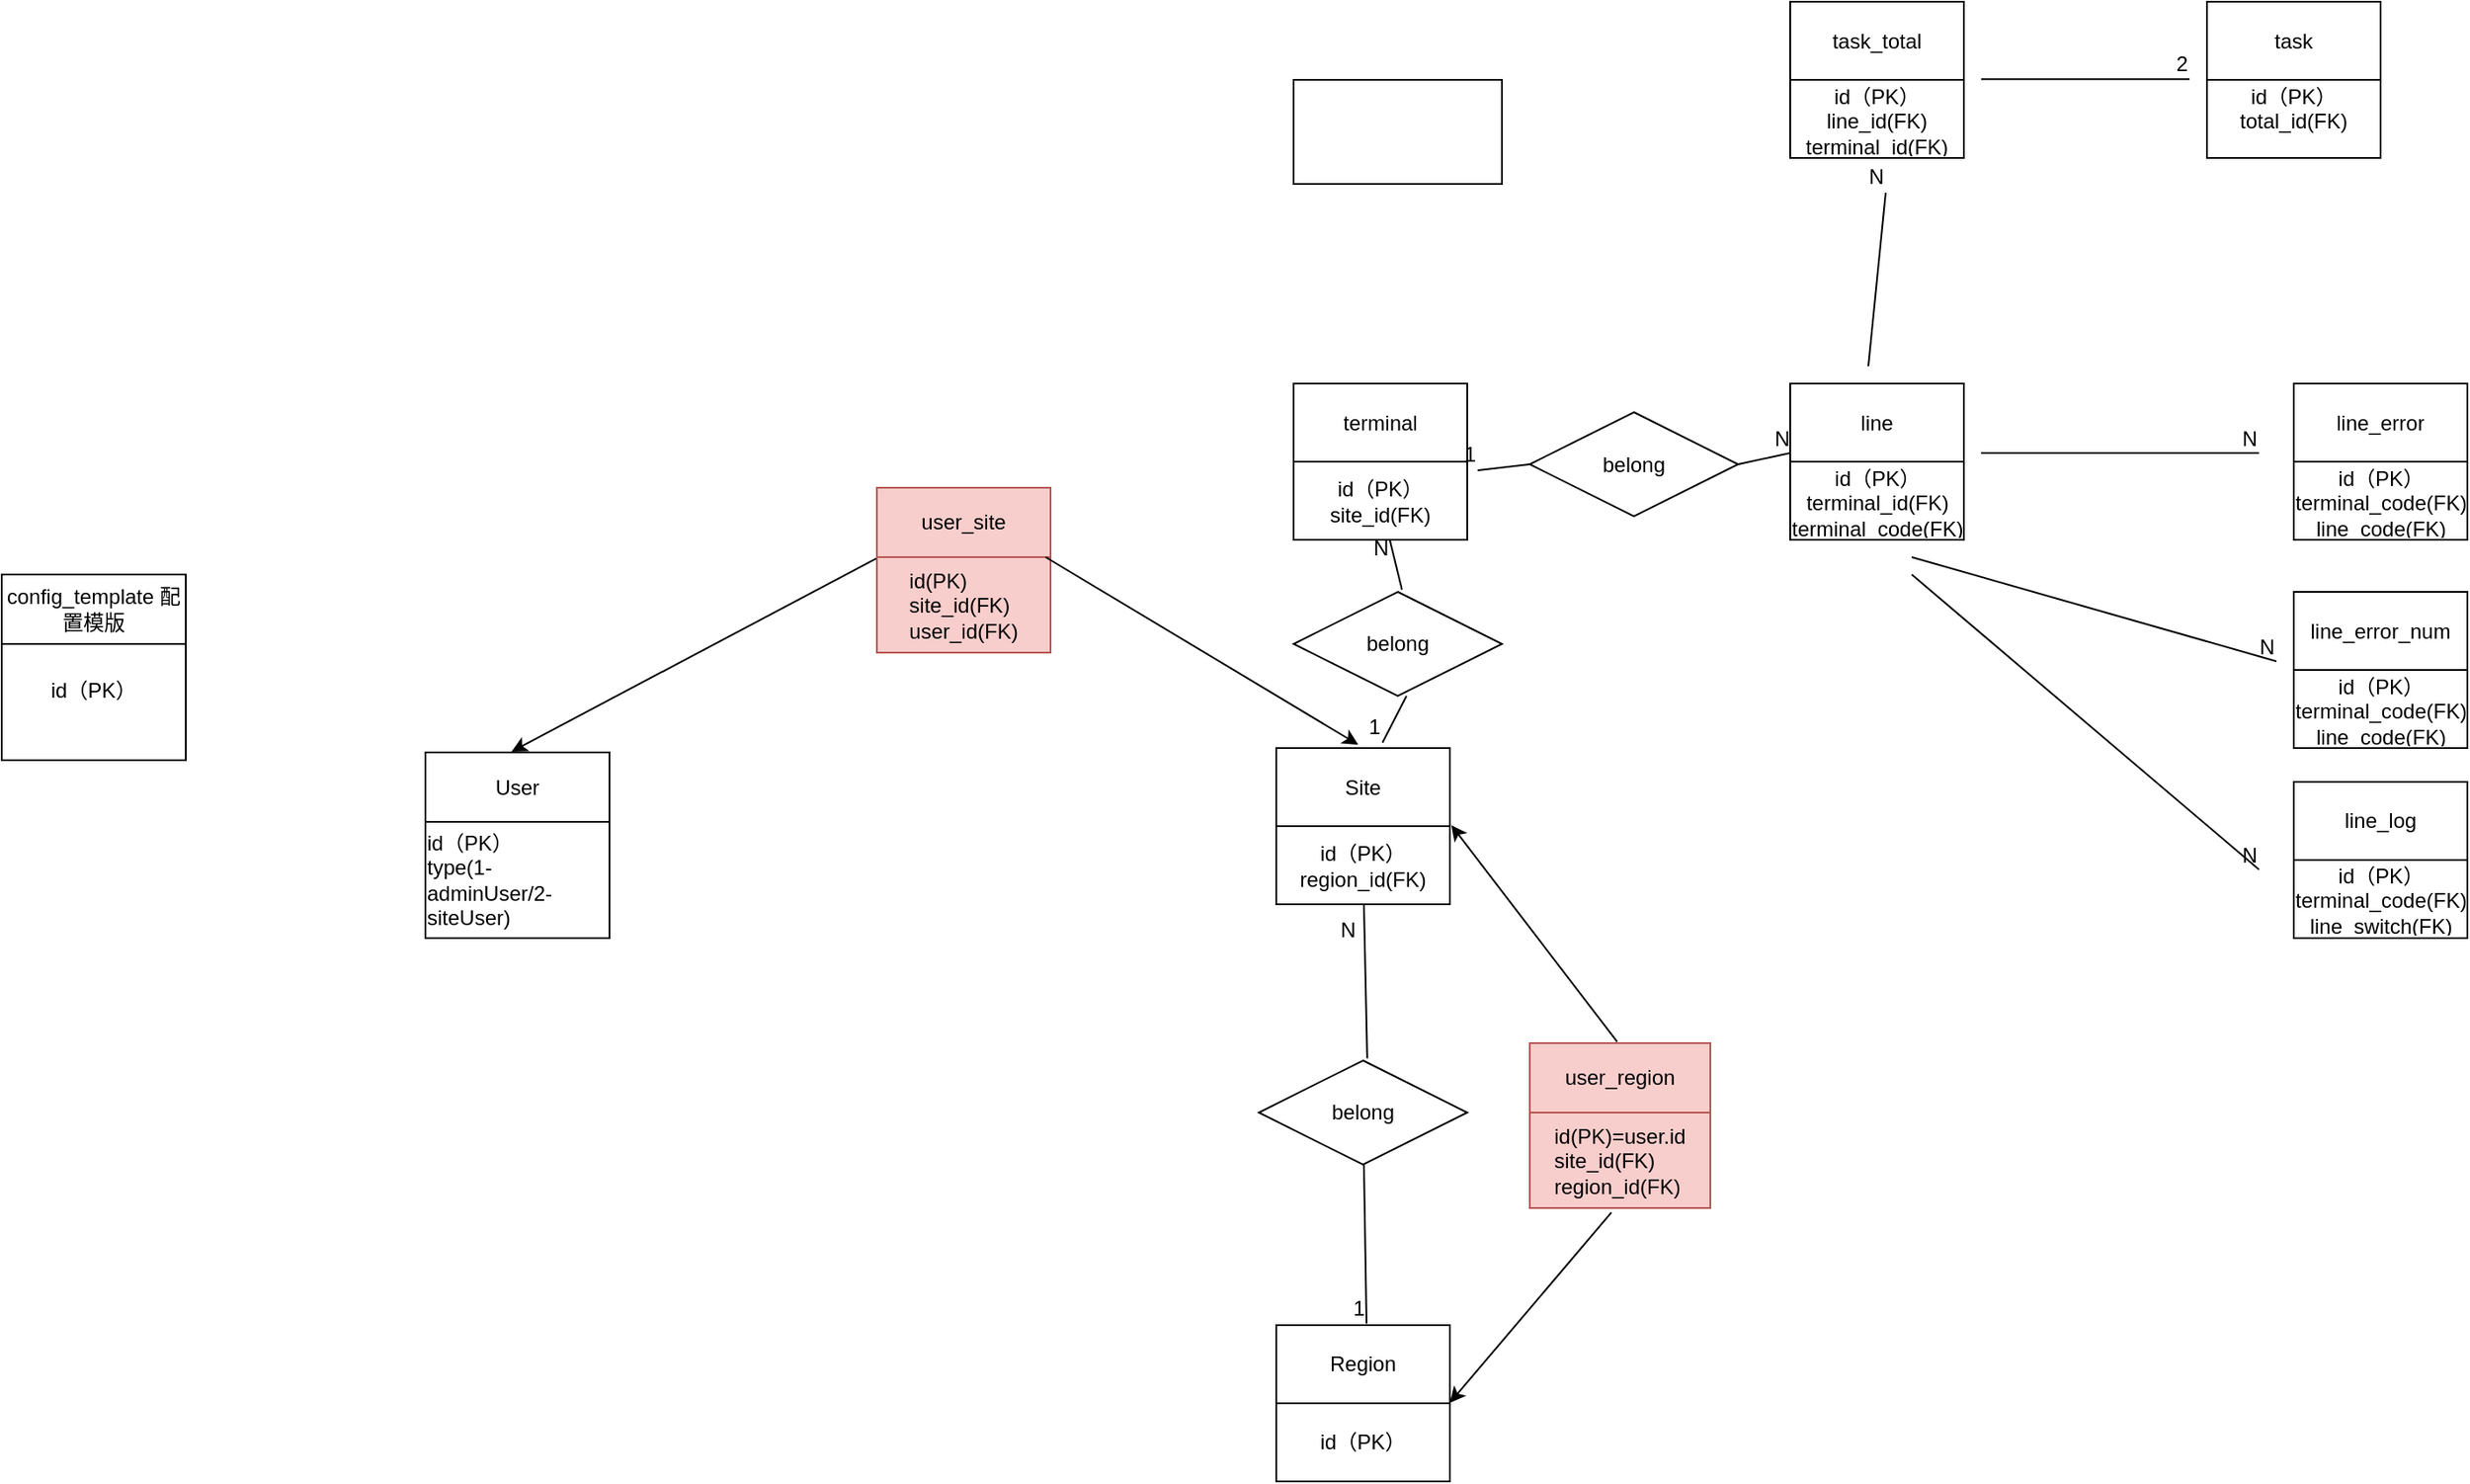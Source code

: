 <mxfile version="24.7.6">
  <diagram name="Page-1" id="Z5OJuPUa_MK5vuyx3Egd">
    <mxGraphModel dx="1195" dy="588" grid="1" gridSize="10" guides="1" tooltips="1" connect="1" arrows="1" fold="1" page="1" pageScale="1" pageWidth="4681" pageHeight="3300" math="0" shadow="0">
      <root>
        <mxCell id="0" />
        <mxCell id="1" parent="0" />
        <mxCell id="tRKyYXoCrHtO50_cXNKe-1" value="" style="shape=table;startSize=0;container=1;collapsible=0;childLayout=tableLayout;" parent="1" vertex="1">
          <mxGeometry x="284" y="472.5" width="106" height="107" as="geometry" />
        </mxCell>
        <mxCell id="tRKyYXoCrHtO50_cXNKe-2" value="" style="shape=tableRow;horizontal=0;startSize=0;swimlaneHead=0;swimlaneBody=0;strokeColor=inherit;top=0;left=0;bottom=0;right=0;collapsible=0;dropTarget=0;fillColor=none;points=[[0,0.5],[1,0.5]];portConstraint=eastwest;" parent="tRKyYXoCrHtO50_cXNKe-1" vertex="1">
          <mxGeometry width="106" height="40" as="geometry" />
        </mxCell>
        <mxCell id="tRKyYXoCrHtO50_cXNKe-3" value="User" style="shape=partialRectangle;html=1;whiteSpace=wrap;connectable=0;strokeColor=inherit;overflow=hidden;fillColor=none;top=0;left=0;bottom=0;right=0;pointerEvents=1;" parent="tRKyYXoCrHtO50_cXNKe-2" vertex="1">
          <mxGeometry width="106" height="40" as="geometry">
            <mxRectangle width="106" height="40" as="alternateBounds" />
          </mxGeometry>
        </mxCell>
        <mxCell id="tRKyYXoCrHtO50_cXNKe-4" value="" style="shape=tableRow;horizontal=0;startSize=0;swimlaneHead=0;swimlaneBody=0;strokeColor=inherit;top=0;left=0;bottom=0;right=0;collapsible=0;dropTarget=0;fillColor=none;points=[[0,0.5],[1,0.5]];portConstraint=eastwest;" parent="tRKyYXoCrHtO50_cXNKe-1" vertex="1">
          <mxGeometry y="40" width="106" height="67" as="geometry" />
        </mxCell>
        <mxCell id="tRKyYXoCrHtO50_cXNKe-5" value="&lt;div style=&quot;text-align: justify;&quot;&gt;&lt;span style=&quot;background-color: initial;&quot;&gt;id（PK）&lt;/span&gt;&lt;/div&gt;&lt;div style=&quot;text-align: justify;&quot;&gt;&lt;span style=&quot;background-color: initial;&quot;&gt;type(1-adminUser/2-siteUser)&lt;/span&gt;&lt;/div&gt;" style="shape=partialRectangle;html=1;whiteSpace=wrap;connectable=0;strokeColor=inherit;overflow=hidden;fillColor=none;top=0;left=0;bottom=0;right=0;pointerEvents=1;align=center;" parent="tRKyYXoCrHtO50_cXNKe-4" vertex="1">
          <mxGeometry width="106" height="67" as="geometry">
            <mxRectangle width="106" height="67" as="alternateBounds" />
          </mxGeometry>
        </mxCell>
        <mxCell id="tRKyYXoCrHtO50_cXNKe-6" value="" style="shape=table;startSize=0;container=1;collapsible=0;childLayout=tableLayout;" parent="1" vertex="1">
          <mxGeometry x="774" y="470" width="100" height="90" as="geometry" />
        </mxCell>
        <mxCell id="tRKyYXoCrHtO50_cXNKe-7" value="" style="shape=tableRow;horizontal=0;startSize=0;swimlaneHead=0;swimlaneBody=0;strokeColor=inherit;top=0;left=0;bottom=0;right=0;collapsible=0;dropTarget=0;fillColor=none;points=[[0,0.5],[1,0.5]];portConstraint=eastwest;" parent="tRKyYXoCrHtO50_cXNKe-6" vertex="1">
          <mxGeometry width="100" height="45" as="geometry" />
        </mxCell>
        <mxCell id="tRKyYXoCrHtO50_cXNKe-8" value="Site" style="shape=partialRectangle;html=1;whiteSpace=wrap;connectable=0;strokeColor=inherit;overflow=hidden;fillColor=none;top=0;left=0;bottom=0;right=0;pointerEvents=1;" parent="tRKyYXoCrHtO50_cXNKe-7" vertex="1">
          <mxGeometry width="100" height="45" as="geometry">
            <mxRectangle width="100" height="45" as="alternateBounds" />
          </mxGeometry>
        </mxCell>
        <mxCell id="tRKyYXoCrHtO50_cXNKe-9" value="" style="shape=tableRow;horizontal=0;startSize=0;swimlaneHead=0;swimlaneBody=0;strokeColor=inherit;top=0;left=0;bottom=0;right=0;collapsible=0;dropTarget=0;fillColor=none;points=[[0,0.5],[1,0.5]];portConstraint=eastwest;" parent="tRKyYXoCrHtO50_cXNKe-6" vertex="1">
          <mxGeometry y="45" width="100" height="45" as="geometry" />
        </mxCell>
        <mxCell id="tRKyYXoCrHtO50_cXNKe-10" value="id（PK）&lt;div&gt;region_id(FK)&lt;/div&gt;" style="shape=partialRectangle;html=1;whiteSpace=wrap;connectable=0;strokeColor=inherit;overflow=hidden;fillColor=none;top=0;left=0;bottom=0;right=0;pointerEvents=1;" parent="tRKyYXoCrHtO50_cXNKe-9" vertex="1">
          <mxGeometry width="100" height="45" as="geometry">
            <mxRectangle width="100" height="45" as="alternateBounds" />
          </mxGeometry>
        </mxCell>
        <mxCell id="tRKyYXoCrHtO50_cXNKe-11" value="" style="shape=table;startSize=0;container=1;collapsible=0;childLayout=tableLayout;" parent="1" vertex="1">
          <mxGeometry x="774" y="802.5" width="100" height="90" as="geometry" />
        </mxCell>
        <mxCell id="tRKyYXoCrHtO50_cXNKe-12" value="" style="shape=tableRow;horizontal=0;startSize=0;swimlaneHead=0;swimlaneBody=0;strokeColor=inherit;top=0;left=0;bottom=0;right=0;collapsible=0;dropTarget=0;fillColor=none;points=[[0,0.5],[1,0.5]];portConstraint=eastwest;" parent="tRKyYXoCrHtO50_cXNKe-11" vertex="1">
          <mxGeometry width="100" height="45" as="geometry" />
        </mxCell>
        <mxCell id="tRKyYXoCrHtO50_cXNKe-13" value="Region" style="shape=partialRectangle;html=1;whiteSpace=wrap;connectable=0;strokeColor=inherit;overflow=hidden;fillColor=none;top=0;left=0;bottom=0;right=0;pointerEvents=1;" parent="tRKyYXoCrHtO50_cXNKe-12" vertex="1">
          <mxGeometry width="100" height="45" as="geometry">
            <mxRectangle width="100" height="45" as="alternateBounds" />
          </mxGeometry>
        </mxCell>
        <mxCell id="tRKyYXoCrHtO50_cXNKe-14" value="" style="shape=tableRow;horizontal=0;startSize=0;swimlaneHead=0;swimlaneBody=0;strokeColor=inherit;top=0;left=0;bottom=0;right=0;collapsible=0;dropTarget=0;fillColor=none;points=[[0,0.5],[1,0.5]];portConstraint=eastwest;" parent="tRKyYXoCrHtO50_cXNKe-11" vertex="1">
          <mxGeometry y="45" width="100" height="45" as="geometry" />
        </mxCell>
        <mxCell id="tRKyYXoCrHtO50_cXNKe-15" value="id（PK）" style="shape=partialRectangle;html=1;whiteSpace=wrap;connectable=0;strokeColor=inherit;overflow=hidden;fillColor=none;top=0;left=0;bottom=0;right=0;pointerEvents=1;" parent="tRKyYXoCrHtO50_cXNKe-14" vertex="1">
          <mxGeometry width="100" height="45" as="geometry">
            <mxRectangle width="100" height="45" as="alternateBounds" />
          </mxGeometry>
        </mxCell>
        <mxCell id="tRKyYXoCrHtO50_cXNKe-16" value="" style="shape=table;startSize=0;container=1;collapsible=0;childLayout=tableLayout;fillColor=#f8cecc;strokeColor=#b85450;" parent="1" vertex="1">
          <mxGeometry x="920" y="640" width="104" height="95" as="geometry" />
        </mxCell>
        <mxCell id="tRKyYXoCrHtO50_cXNKe-17" value="" style="shape=tableRow;horizontal=0;startSize=0;swimlaneHead=0;swimlaneBody=0;strokeColor=inherit;top=0;left=0;bottom=0;right=0;collapsible=0;dropTarget=0;fillColor=none;points=[[0,0.5],[1,0.5]];portConstraint=eastwest;" parent="tRKyYXoCrHtO50_cXNKe-16" vertex="1">
          <mxGeometry width="104" height="40" as="geometry" />
        </mxCell>
        <mxCell id="tRKyYXoCrHtO50_cXNKe-18" value="user_region" style="shape=partialRectangle;html=1;whiteSpace=wrap;connectable=0;strokeColor=inherit;overflow=hidden;fillColor=none;top=0;left=0;bottom=0;right=0;pointerEvents=1;" parent="tRKyYXoCrHtO50_cXNKe-17" vertex="1">
          <mxGeometry width="104" height="40" as="geometry">
            <mxRectangle width="104" height="40" as="alternateBounds" />
          </mxGeometry>
        </mxCell>
        <mxCell id="tRKyYXoCrHtO50_cXNKe-19" value="" style="shape=tableRow;horizontal=0;startSize=0;swimlaneHead=0;swimlaneBody=0;strokeColor=inherit;top=0;left=0;bottom=0;right=0;collapsible=0;dropTarget=0;fillColor=none;points=[[0,0.5],[1,0.5]];portConstraint=eastwest;" parent="tRKyYXoCrHtO50_cXNKe-16" vertex="1">
          <mxGeometry y="40" width="104" height="55" as="geometry" />
        </mxCell>
        <mxCell id="tRKyYXoCrHtO50_cXNKe-20" value="&lt;div style=&quot;text-align: justify;&quot;&gt;&lt;span style=&quot;background-color: initial;&quot;&gt;id(PK)=user.id&lt;/span&gt;&lt;/div&gt;&lt;div style=&quot;text-align: justify;&quot;&gt;&lt;span style=&quot;background-color: initial;&quot;&gt;site_id(FK)&lt;/span&gt;&lt;/div&gt;&lt;div style=&quot;text-align: justify;&quot;&gt;region_id(FK)&lt;/div&gt;" style="shape=partialRectangle;html=1;whiteSpace=wrap;connectable=0;strokeColor=inherit;overflow=hidden;fillColor=none;top=0;left=0;bottom=0;right=0;pointerEvents=1;" parent="tRKyYXoCrHtO50_cXNKe-19" vertex="1">
          <mxGeometry width="104" height="55" as="geometry">
            <mxRectangle width="104" height="55" as="alternateBounds" />
          </mxGeometry>
        </mxCell>
        <mxCell id="tRKyYXoCrHtO50_cXNKe-21" value="N" style="text;html=1;align=center;verticalAlign=middle;resizable=0;points=[];autosize=1;strokeColor=none;fillColor=none;" parent="1" vertex="1">
          <mxGeometry x="800" y="560" width="30" height="30" as="geometry" />
        </mxCell>
        <mxCell id="tRKyYXoCrHtO50_cXNKe-22" value="" style="endArrow=none;html=1;rounded=0;entryX=0.52;entryY=-0.02;entryDx=0;entryDy=0;entryPerimeter=0;" parent="1" source="tRKyYXoCrHtO50_cXNKe-25" target="tRKyYXoCrHtO50_cXNKe-12" edge="1">
          <mxGeometry relative="1" as="geometry">
            <mxPoint x="774" y="640" as="sourcePoint" />
            <mxPoint x="934" y="640" as="targetPoint" />
          </mxGeometry>
        </mxCell>
        <mxCell id="tRKyYXoCrHtO50_cXNKe-23" value="1" style="resizable=0;html=1;whiteSpace=wrap;align=right;verticalAlign=bottom;" parent="tRKyYXoCrHtO50_cXNKe-22" connectable="0" vertex="1">
          <mxGeometry x="1" relative="1" as="geometry" />
        </mxCell>
        <mxCell id="tRKyYXoCrHtO50_cXNKe-24" value="" style="endArrow=none;html=1;rounded=0;entryX=0.52;entryY=-0.02;entryDx=0;entryDy=0;entryPerimeter=0;" parent="1" source="tRKyYXoCrHtO50_cXNKe-9" target="tRKyYXoCrHtO50_cXNKe-25" edge="1">
          <mxGeometry relative="1" as="geometry">
            <mxPoint x="824" y="560" as="sourcePoint" />
            <mxPoint x="826" y="802" as="targetPoint" />
          </mxGeometry>
        </mxCell>
        <mxCell id="tRKyYXoCrHtO50_cXNKe-25" value="belong" style="shape=rhombus;perimeter=rhombusPerimeter;whiteSpace=wrap;html=1;align=center;" parent="1" vertex="1">
          <mxGeometry x="764" y="650" width="120" height="60" as="geometry" />
        </mxCell>
        <mxCell id="tRKyYXoCrHtO50_cXNKe-26" value="" style="shape=table;startSize=0;container=1;collapsible=0;childLayout=tableLayout;fillColor=#f8cecc;strokeColor=#b85450;swimlaneFillColor=default;gradientColor=none;" parent="1" vertex="1">
          <mxGeometry x="544" y="320" width="100" height="95" as="geometry" />
        </mxCell>
        <mxCell id="tRKyYXoCrHtO50_cXNKe-27" value="" style="shape=tableRow;horizontal=0;startSize=0;swimlaneHead=0;swimlaneBody=0;strokeColor=inherit;top=0;left=0;bottom=0;right=0;collapsible=0;dropTarget=0;fillColor=none;points=[[0,0.5],[1,0.5]];portConstraint=eastwest;" parent="tRKyYXoCrHtO50_cXNKe-26" vertex="1">
          <mxGeometry width="100" height="40" as="geometry" />
        </mxCell>
        <mxCell id="tRKyYXoCrHtO50_cXNKe-28" value="user_site" style="shape=partialRectangle;html=1;whiteSpace=wrap;connectable=0;strokeColor=inherit;overflow=hidden;fillColor=none;top=0;left=0;bottom=0;right=0;pointerEvents=1;" parent="tRKyYXoCrHtO50_cXNKe-27" vertex="1">
          <mxGeometry width="100" height="40" as="geometry">
            <mxRectangle width="100" height="40" as="alternateBounds" />
          </mxGeometry>
        </mxCell>
        <mxCell id="tRKyYXoCrHtO50_cXNKe-29" value="" style="shape=tableRow;horizontal=0;startSize=0;swimlaneHead=0;swimlaneBody=0;strokeColor=inherit;top=0;left=0;bottom=0;right=0;collapsible=0;dropTarget=0;fillColor=none;points=[[0,0.5],[1,0.5]];portConstraint=eastwest;" parent="tRKyYXoCrHtO50_cXNKe-26" vertex="1">
          <mxGeometry y="40" width="100" height="55" as="geometry" />
        </mxCell>
        <mxCell id="tRKyYXoCrHtO50_cXNKe-30" value="&lt;div style=&quot;text-align: justify;&quot;&gt;&lt;span style=&quot;background-color: initial;&quot;&gt;id(PK)&lt;/span&gt;&lt;/div&gt;&lt;div style=&quot;text-align: justify;&quot;&gt;site_id(FK)&lt;/div&gt;&lt;div style=&quot;text-align: justify;&quot;&gt;user_id(FK)&lt;/div&gt;" style="shape=partialRectangle;html=1;whiteSpace=wrap;connectable=0;strokeColor=inherit;overflow=hidden;fillColor=none;top=0;left=0;bottom=0;right=0;pointerEvents=1;" parent="tRKyYXoCrHtO50_cXNKe-29" vertex="1">
          <mxGeometry width="100" height="55" as="geometry">
            <mxRectangle width="100" height="55" as="alternateBounds" />
          </mxGeometry>
        </mxCell>
        <mxCell id="tRKyYXoCrHtO50_cXNKe-31" value="" style="endArrow=classic;html=1;rounded=0;exitX=-0.004;exitY=0.015;exitDx=0;exitDy=0;exitPerimeter=0;entryX=0.468;entryY=-0.012;entryDx=0;entryDy=0;entryPerimeter=0;" parent="1" source="tRKyYXoCrHtO50_cXNKe-29" target="tRKyYXoCrHtO50_cXNKe-2" edge="1">
          <mxGeometry width="50" height="50" relative="1" as="geometry">
            <mxPoint x="334" y="470" as="sourcePoint" />
            <mxPoint x="384" y="420" as="targetPoint" />
          </mxGeometry>
        </mxCell>
        <mxCell id="tRKyYXoCrHtO50_cXNKe-32" value="" style="endArrow=classic;html=1;rounded=0;exitX=0.972;exitY=0;exitDx=0;exitDy=0;exitPerimeter=0;entryX=0.472;entryY=-0.044;entryDx=0;entryDy=0;entryPerimeter=0;" parent="1" source="tRKyYXoCrHtO50_cXNKe-29" target="tRKyYXoCrHtO50_cXNKe-7" edge="1">
          <mxGeometry width="50" height="50" relative="1" as="geometry">
            <mxPoint x="704" y="390" as="sourcePoint" />
            <mxPoint x="754" y="340" as="targetPoint" />
            <Array as="points" />
          </mxGeometry>
        </mxCell>
        <mxCell id="tRKyYXoCrHtO50_cXNKe-33" value="" style="endArrow=classic;html=1;rounded=0;entryX=1.008;entryY=-0.013;entryDx=0;entryDy=0;entryPerimeter=0;exitX=0.484;exitY=-0.02;exitDx=0;exitDy=0;exitPerimeter=0;" parent="1" source="tRKyYXoCrHtO50_cXNKe-17" target="tRKyYXoCrHtO50_cXNKe-9" edge="1">
          <mxGeometry width="50" height="50" relative="1" as="geometry">
            <mxPoint x="924" y="600" as="sourcePoint" />
            <mxPoint x="974" y="550" as="targetPoint" />
          </mxGeometry>
        </mxCell>
        <mxCell id="tRKyYXoCrHtO50_cXNKe-34" value="" style="endArrow=classic;html=1;rounded=0;entryX=1;entryY=0.993;entryDx=0;entryDy=0;entryPerimeter=0;exitX=0.452;exitY=1.047;exitDx=0;exitDy=0;exitPerimeter=0;" parent="1" source="tRKyYXoCrHtO50_cXNKe-19" target="tRKyYXoCrHtO50_cXNKe-12" edge="1">
          <mxGeometry width="50" height="50" relative="1" as="geometry">
            <mxPoint x="974" y="730" as="sourcePoint" />
            <mxPoint x="954" y="820" as="targetPoint" />
          </mxGeometry>
        </mxCell>
        <mxCell id="tRKyYXoCrHtO50_cXNKe-35" value="" style="shape=table;startSize=0;container=1;collapsible=0;childLayout=tableLayout;" parent="1" vertex="1">
          <mxGeometry x="40" y="370" width="106" height="107" as="geometry" />
        </mxCell>
        <mxCell id="tRKyYXoCrHtO50_cXNKe-36" value="" style="shape=tableRow;horizontal=0;startSize=0;swimlaneHead=0;swimlaneBody=0;strokeColor=inherit;top=0;left=0;bottom=0;right=0;collapsible=0;dropTarget=0;fillColor=none;points=[[0,0.5],[1,0.5]];portConstraint=eastwest;" parent="tRKyYXoCrHtO50_cXNKe-35" vertex="1">
          <mxGeometry width="106" height="40" as="geometry" />
        </mxCell>
        <mxCell id="tRKyYXoCrHtO50_cXNKe-37" value="config_template 配置模版" style="shape=partialRectangle;html=1;whiteSpace=wrap;connectable=0;strokeColor=inherit;overflow=hidden;fillColor=none;top=0;left=0;bottom=0;right=0;pointerEvents=1;" parent="tRKyYXoCrHtO50_cXNKe-36" vertex="1">
          <mxGeometry width="106" height="40" as="geometry">
            <mxRectangle width="106" height="40" as="alternateBounds" />
          </mxGeometry>
        </mxCell>
        <mxCell id="tRKyYXoCrHtO50_cXNKe-38" value="" style="shape=tableRow;horizontal=0;startSize=0;swimlaneHead=0;swimlaneBody=0;strokeColor=inherit;top=0;left=0;bottom=0;right=0;collapsible=0;dropTarget=0;fillColor=none;points=[[0,0.5],[1,0.5]];portConstraint=eastwest;" parent="tRKyYXoCrHtO50_cXNKe-35" vertex="1">
          <mxGeometry y="40" width="106" height="67" as="geometry" />
        </mxCell>
        <mxCell id="tRKyYXoCrHtO50_cXNKe-39" value="&lt;div style=&quot;text-align: justify;&quot;&gt;&lt;span style=&quot;background-color: initial;&quot;&gt;id（PK）&lt;/span&gt;&lt;/div&gt;&lt;div style=&quot;text-align: justify;&quot;&gt;&lt;br&gt;&lt;/div&gt;" style="shape=partialRectangle;html=1;whiteSpace=wrap;connectable=0;strokeColor=inherit;overflow=hidden;fillColor=none;top=0;left=0;bottom=0;right=0;pointerEvents=1;align=center;" parent="tRKyYXoCrHtO50_cXNKe-38" vertex="1">
          <mxGeometry width="106" height="67" as="geometry">
            <mxRectangle width="106" height="67" as="alternateBounds" />
          </mxGeometry>
        </mxCell>
        <mxCell id="tRKyYXoCrHtO50_cXNKe-40" value="" style="shape=table;startSize=0;container=1;collapsible=0;childLayout=tableLayout;" parent="1" vertex="1">
          <mxGeometry x="784" y="260" width="100" height="90" as="geometry" />
        </mxCell>
        <mxCell id="tRKyYXoCrHtO50_cXNKe-41" value="" style="shape=tableRow;horizontal=0;startSize=0;swimlaneHead=0;swimlaneBody=0;strokeColor=inherit;top=0;left=0;bottom=0;right=0;collapsible=0;dropTarget=0;fillColor=none;points=[[0,0.5],[1,0.5]];portConstraint=eastwest;" parent="tRKyYXoCrHtO50_cXNKe-40" vertex="1">
          <mxGeometry width="100" height="45" as="geometry" />
        </mxCell>
        <mxCell id="tRKyYXoCrHtO50_cXNKe-42" value="terminal" style="shape=partialRectangle;html=1;whiteSpace=wrap;connectable=0;strokeColor=inherit;overflow=hidden;fillColor=none;top=0;left=0;bottom=0;right=0;pointerEvents=1;" parent="tRKyYXoCrHtO50_cXNKe-41" vertex="1">
          <mxGeometry width="100" height="45" as="geometry">
            <mxRectangle width="100" height="45" as="alternateBounds" />
          </mxGeometry>
        </mxCell>
        <mxCell id="tRKyYXoCrHtO50_cXNKe-43" value="" style="shape=tableRow;horizontal=0;startSize=0;swimlaneHead=0;swimlaneBody=0;strokeColor=inherit;top=0;left=0;bottom=0;right=0;collapsible=0;dropTarget=0;fillColor=none;points=[[0,0.5],[1,0.5]];portConstraint=eastwest;" parent="tRKyYXoCrHtO50_cXNKe-40" vertex="1">
          <mxGeometry y="45" width="100" height="45" as="geometry" />
        </mxCell>
        <mxCell id="tRKyYXoCrHtO50_cXNKe-44" value="id（PK）&lt;div&gt;site_id(FK)&lt;/div&gt;" style="shape=partialRectangle;html=1;whiteSpace=wrap;connectable=0;strokeColor=inherit;overflow=hidden;fillColor=none;top=0;left=0;bottom=0;right=0;pointerEvents=1;" parent="tRKyYXoCrHtO50_cXNKe-43" vertex="1">
          <mxGeometry width="100" height="45" as="geometry">
            <mxRectangle width="100" height="45" as="alternateBounds" />
          </mxGeometry>
        </mxCell>
        <mxCell id="tRKyYXoCrHtO50_cXNKe-45" value="N" style="text;html=1;align=center;verticalAlign=middle;resizable=0;points=[];autosize=1;strokeColor=none;fillColor=none;" parent="1" vertex="1">
          <mxGeometry x="819" y="340" width="30" height="30" as="geometry" />
        </mxCell>
        <mxCell id="tRKyYXoCrHtO50_cXNKe-46" value="" style="endArrow=none;html=1;rounded=0;entryX=0.612;entryY=-0.07;entryDx=0;entryDy=0;entryPerimeter=0;" parent="1" target="tRKyYXoCrHtO50_cXNKe-7" edge="1">
          <mxGeometry relative="1" as="geometry">
            <mxPoint x="849.002" y="439.999" as="sourcePoint" />
            <mxPoint x="992.82" y="481.09" as="targetPoint" />
          </mxGeometry>
        </mxCell>
        <mxCell id="tRKyYXoCrHtO50_cXNKe-47" value="1" style="resizable=0;html=1;whiteSpace=wrap;align=right;verticalAlign=bottom;" parent="tRKyYXoCrHtO50_cXNKe-46" connectable="0" vertex="1">
          <mxGeometry x="1" relative="1" as="geometry" />
        </mxCell>
        <mxCell id="tRKyYXoCrHtO50_cXNKe-48" value="" style="endArrow=none;html=1;rounded=0;entryX=0.52;entryY=-0.02;entryDx=0;entryDy=0;entryPerimeter=0;exitX=0.553;exitY=0.991;exitDx=0;exitDy=0;exitPerimeter=0;" parent="1" source="tRKyYXoCrHtO50_cXNKe-43" target="tRKyYXoCrHtO50_cXNKe-49" edge="1">
          <mxGeometry relative="1" as="geometry">
            <mxPoint x="1032" y="370" as="sourcePoint" />
            <mxPoint x="1032" y="552" as="targetPoint" />
          </mxGeometry>
        </mxCell>
        <mxCell id="tRKyYXoCrHtO50_cXNKe-49" value="belong" style="shape=rhombus;perimeter=rhombusPerimeter;whiteSpace=wrap;html=1;align=center;" parent="1" vertex="1">
          <mxGeometry x="784" y="380" width="120" height="60" as="geometry" />
        </mxCell>
        <mxCell id="tRKyYXoCrHtO50_cXNKe-50" value="" style="shape=table;startSize=0;container=1;collapsible=0;childLayout=tableLayout;" parent="1" vertex="1">
          <mxGeometry x="1070" y="260" width="100" height="90" as="geometry" />
        </mxCell>
        <mxCell id="tRKyYXoCrHtO50_cXNKe-51" value="" style="shape=tableRow;horizontal=0;startSize=0;swimlaneHead=0;swimlaneBody=0;strokeColor=inherit;top=0;left=0;bottom=0;right=0;collapsible=0;dropTarget=0;fillColor=none;points=[[0,0.5],[1,0.5]];portConstraint=eastwest;" parent="tRKyYXoCrHtO50_cXNKe-50" vertex="1">
          <mxGeometry width="100" height="45" as="geometry" />
        </mxCell>
        <mxCell id="tRKyYXoCrHtO50_cXNKe-52" value="line" style="shape=partialRectangle;html=1;whiteSpace=wrap;connectable=0;strokeColor=inherit;overflow=hidden;fillColor=none;top=0;left=0;bottom=0;right=0;pointerEvents=1;" parent="tRKyYXoCrHtO50_cXNKe-51" vertex="1">
          <mxGeometry width="100" height="45" as="geometry">
            <mxRectangle width="100" height="45" as="alternateBounds" />
          </mxGeometry>
        </mxCell>
        <mxCell id="tRKyYXoCrHtO50_cXNKe-53" value="" style="shape=tableRow;horizontal=0;startSize=0;swimlaneHead=0;swimlaneBody=0;strokeColor=inherit;top=0;left=0;bottom=0;right=0;collapsible=0;dropTarget=0;fillColor=none;points=[[0,0.5],[1,0.5]];portConstraint=eastwest;" parent="tRKyYXoCrHtO50_cXNKe-50" vertex="1">
          <mxGeometry y="45" width="100" height="45" as="geometry" />
        </mxCell>
        <mxCell id="tRKyYXoCrHtO50_cXNKe-54" value="id（PK）&lt;div&gt;terminal_id(FK)&lt;/div&gt;&lt;div&gt;terminal_code(FK)&lt;/div&gt;" style="shape=partialRectangle;html=1;whiteSpace=wrap;connectable=0;strokeColor=inherit;overflow=hidden;fillColor=none;top=0;left=0;bottom=0;right=0;pointerEvents=1;" parent="tRKyYXoCrHtO50_cXNKe-53" vertex="1">
          <mxGeometry width="100" height="45" as="geometry">
            <mxRectangle width="100" height="45" as="alternateBounds" />
          </mxGeometry>
        </mxCell>
        <mxCell id="tRKyYXoCrHtO50_cXNKe-55" value="" style="endArrow=none;html=1;rounded=0;exitX=0;exitY=0.5;exitDx=0;exitDy=0;" parent="1" source="tRKyYXoCrHtO50_cXNKe-58" edge="1">
          <mxGeometry relative="1" as="geometry">
            <mxPoint x="980" y="360" as="sourcePoint" />
            <mxPoint x="890" y="310" as="targetPoint" />
          </mxGeometry>
        </mxCell>
        <mxCell id="tRKyYXoCrHtO50_cXNKe-56" value="1" style="resizable=0;html=1;whiteSpace=wrap;align=right;verticalAlign=bottom;" parent="tRKyYXoCrHtO50_cXNKe-55" connectable="0" vertex="1">
          <mxGeometry x="1" relative="1" as="geometry" />
        </mxCell>
        <mxCell id="tRKyYXoCrHtO50_cXNKe-57" value="" style="endArrow=none;html=1;rounded=0;entryX=1;entryY=0.5;entryDx=0;entryDy=0;exitX=0;exitY=0.889;exitDx=0;exitDy=0;exitPerimeter=0;" parent="1" source="tRKyYXoCrHtO50_cXNKe-51" target="tRKyYXoCrHtO50_cXNKe-58" edge="1">
          <mxGeometry relative="1" as="geometry">
            <mxPoint x="975" y="246.5" as="sourcePoint" />
            <mxPoint x="1168" y="448.5" as="targetPoint" />
          </mxGeometry>
        </mxCell>
        <mxCell id="tRKyYXoCrHtO50_cXNKe-58" value="belong" style="shape=rhombus;perimeter=rhombusPerimeter;whiteSpace=wrap;html=1;align=center;" parent="1" vertex="1">
          <mxGeometry x="920" y="276.5" width="120" height="60" as="geometry" />
        </mxCell>
        <mxCell id="tRKyYXoCrHtO50_cXNKe-59" value="N" style="text;html=1;align=center;verticalAlign=middle;resizable=0;points=[];autosize=1;strokeColor=none;fillColor=none;" parent="1" vertex="1">
          <mxGeometry x="1050" y="276.5" width="30" height="30" as="geometry" />
        </mxCell>
        <mxCell id="tRKyYXoCrHtO50_cXNKe-60" value="" style="shape=table;startSize=0;container=1;collapsible=0;childLayout=tableLayout;" parent="1" vertex="1">
          <mxGeometry x="1360" y="260" width="100" height="90" as="geometry" />
        </mxCell>
        <mxCell id="tRKyYXoCrHtO50_cXNKe-61" value="" style="shape=tableRow;horizontal=0;startSize=0;swimlaneHead=0;swimlaneBody=0;strokeColor=inherit;top=0;left=0;bottom=0;right=0;collapsible=0;dropTarget=0;fillColor=none;points=[[0,0.5],[1,0.5]];portConstraint=eastwest;" parent="tRKyYXoCrHtO50_cXNKe-60" vertex="1">
          <mxGeometry width="100" height="45" as="geometry" />
        </mxCell>
        <mxCell id="tRKyYXoCrHtO50_cXNKe-62" value="line_error" style="shape=partialRectangle;html=1;whiteSpace=wrap;connectable=0;strokeColor=inherit;overflow=hidden;fillColor=none;top=0;left=0;bottom=0;right=0;pointerEvents=1;" parent="tRKyYXoCrHtO50_cXNKe-61" vertex="1">
          <mxGeometry width="100" height="45" as="geometry">
            <mxRectangle width="100" height="45" as="alternateBounds" />
          </mxGeometry>
        </mxCell>
        <mxCell id="tRKyYXoCrHtO50_cXNKe-63" value="" style="shape=tableRow;horizontal=0;startSize=0;swimlaneHead=0;swimlaneBody=0;strokeColor=inherit;top=0;left=0;bottom=0;right=0;collapsible=0;dropTarget=0;fillColor=none;points=[[0,0.5],[1,0.5]];portConstraint=eastwest;" parent="tRKyYXoCrHtO50_cXNKe-60" vertex="1">
          <mxGeometry y="45" width="100" height="45" as="geometry" />
        </mxCell>
        <mxCell id="tRKyYXoCrHtO50_cXNKe-64" value="id（PK）&lt;div&gt;terminal_code(FK)&lt;/div&gt;&lt;div&gt;line_code(FK)&lt;/div&gt;" style="shape=partialRectangle;html=1;whiteSpace=wrap;connectable=0;strokeColor=inherit;overflow=hidden;fillColor=none;top=0;left=0;bottom=0;right=0;pointerEvents=1;" parent="tRKyYXoCrHtO50_cXNKe-63" vertex="1">
          <mxGeometry width="100" height="45" as="geometry">
            <mxRectangle width="100" height="45" as="alternateBounds" />
          </mxGeometry>
        </mxCell>
        <mxCell id="tRKyYXoCrHtO50_cXNKe-65" value="" style="endArrow=none;html=1;rounded=0;" parent="1" edge="1">
          <mxGeometry relative="1" as="geometry">
            <mxPoint x="1180" y="300" as="sourcePoint" />
            <mxPoint x="1340" y="300" as="targetPoint" />
          </mxGeometry>
        </mxCell>
        <mxCell id="tRKyYXoCrHtO50_cXNKe-66" value="N" style="resizable=0;html=1;whiteSpace=wrap;align=right;verticalAlign=bottom;" parent="tRKyYXoCrHtO50_cXNKe-65" connectable="0" vertex="1">
          <mxGeometry x="1" relative="1" as="geometry" />
        </mxCell>
        <mxCell id="tRKyYXoCrHtO50_cXNKe-67" value="" style="shape=table;startSize=0;container=1;collapsible=0;childLayout=tableLayout;" parent="1" vertex="1">
          <mxGeometry x="1360" y="380" width="100" height="90" as="geometry" />
        </mxCell>
        <mxCell id="tRKyYXoCrHtO50_cXNKe-68" value="" style="shape=tableRow;horizontal=0;startSize=0;swimlaneHead=0;swimlaneBody=0;strokeColor=inherit;top=0;left=0;bottom=0;right=0;collapsible=0;dropTarget=0;fillColor=none;points=[[0,0.5],[1,0.5]];portConstraint=eastwest;" parent="tRKyYXoCrHtO50_cXNKe-67" vertex="1">
          <mxGeometry width="100" height="45" as="geometry" />
        </mxCell>
        <mxCell id="tRKyYXoCrHtO50_cXNKe-69" value="line_error_num" style="shape=partialRectangle;html=1;whiteSpace=wrap;connectable=0;strokeColor=inherit;overflow=hidden;fillColor=none;top=0;left=0;bottom=0;right=0;pointerEvents=1;" parent="tRKyYXoCrHtO50_cXNKe-68" vertex="1">
          <mxGeometry width="100" height="45" as="geometry">
            <mxRectangle width="100" height="45" as="alternateBounds" />
          </mxGeometry>
        </mxCell>
        <mxCell id="tRKyYXoCrHtO50_cXNKe-70" value="" style="shape=tableRow;horizontal=0;startSize=0;swimlaneHead=0;swimlaneBody=0;strokeColor=inherit;top=0;left=0;bottom=0;right=0;collapsible=0;dropTarget=0;fillColor=none;points=[[0,0.5],[1,0.5]];portConstraint=eastwest;" parent="tRKyYXoCrHtO50_cXNKe-67" vertex="1">
          <mxGeometry y="45" width="100" height="45" as="geometry" />
        </mxCell>
        <mxCell id="tRKyYXoCrHtO50_cXNKe-71" value="id（PK）&lt;div&gt;terminal_code(FK)&lt;/div&gt;&lt;div&gt;line_code(FK)&lt;/div&gt;" style="shape=partialRectangle;html=1;whiteSpace=wrap;connectable=0;strokeColor=inherit;overflow=hidden;fillColor=none;top=0;left=0;bottom=0;right=0;pointerEvents=1;" parent="tRKyYXoCrHtO50_cXNKe-70" vertex="1">
          <mxGeometry width="100" height="45" as="geometry">
            <mxRectangle width="100" height="45" as="alternateBounds" />
          </mxGeometry>
        </mxCell>
        <mxCell id="tRKyYXoCrHtO50_cXNKe-72" value="" style="endArrow=none;html=1;rounded=0;" parent="1" edge="1">
          <mxGeometry relative="1" as="geometry">
            <mxPoint x="1140" y="360" as="sourcePoint" />
            <mxPoint x="1350" y="420" as="targetPoint" />
          </mxGeometry>
        </mxCell>
        <mxCell id="tRKyYXoCrHtO50_cXNKe-73" value="N" style="resizable=0;html=1;whiteSpace=wrap;align=right;verticalAlign=bottom;" parent="tRKyYXoCrHtO50_cXNKe-72" connectable="0" vertex="1">
          <mxGeometry x="1" relative="1" as="geometry" />
        </mxCell>
        <mxCell id="tRKyYXoCrHtO50_cXNKe-74" value="" style="shape=table;startSize=0;container=1;collapsible=0;childLayout=tableLayout;" parent="1" vertex="1">
          <mxGeometry x="1360" y="489.5" width="100" height="90" as="geometry" />
        </mxCell>
        <mxCell id="tRKyYXoCrHtO50_cXNKe-75" value="" style="shape=tableRow;horizontal=0;startSize=0;swimlaneHead=0;swimlaneBody=0;strokeColor=inherit;top=0;left=0;bottom=0;right=0;collapsible=0;dropTarget=0;fillColor=none;points=[[0,0.5],[1,0.5]];portConstraint=eastwest;" parent="tRKyYXoCrHtO50_cXNKe-74" vertex="1">
          <mxGeometry width="100" height="45" as="geometry" />
        </mxCell>
        <mxCell id="tRKyYXoCrHtO50_cXNKe-76" value="line_log" style="shape=partialRectangle;html=1;whiteSpace=wrap;connectable=0;strokeColor=inherit;overflow=hidden;fillColor=none;top=0;left=0;bottom=0;right=0;pointerEvents=1;" parent="tRKyYXoCrHtO50_cXNKe-75" vertex="1">
          <mxGeometry width="100" height="45" as="geometry">
            <mxRectangle width="100" height="45" as="alternateBounds" />
          </mxGeometry>
        </mxCell>
        <mxCell id="tRKyYXoCrHtO50_cXNKe-77" value="" style="shape=tableRow;horizontal=0;startSize=0;swimlaneHead=0;swimlaneBody=0;strokeColor=inherit;top=0;left=0;bottom=0;right=0;collapsible=0;dropTarget=0;fillColor=none;points=[[0,0.5],[1,0.5]];portConstraint=eastwest;" parent="tRKyYXoCrHtO50_cXNKe-74" vertex="1">
          <mxGeometry y="45" width="100" height="45" as="geometry" />
        </mxCell>
        <mxCell id="tRKyYXoCrHtO50_cXNKe-78" value="id（PK）&lt;div&gt;terminal_code(FK)&lt;/div&gt;&lt;div&gt;line_switch(FK)&lt;/div&gt;" style="shape=partialRectangle;html=1;whiteSpace=wrap;connectable=0;strokeColor=inherit;overflow=hidden;fillColor=none;top=0;left=0;bottom=0;right=0;pointerEvents=1;" parent="tRKyYXoCrHtO50_cXNKe-77" vertex="1">
          <mxGeometry width="100" height="45" as="geometry">
            <mxRectangle width="100" height="45" as="alternateBounds" />
          </mxGeometry>
        </mxCell>
        <mxCell id="tRKyYXoCrHtO50_cXNKe-79" value="" style="endArrow=none;html=1;rounded=0;" parent="1" edge="1">
          <mxGeometry relative="1" as="geometry">
            <mxPoint x="1140" y="370" as="sourcePoint" />
            <mxPoint x="1340" y="540" as="targetPoint" />
          </mxGeometry>
        </mxCell>
        <mxCell id="tRKyYXoCrHtO50_cXNKe-80" value="N" style="resizable=0;html=1;whiteSpace=wrap;align=right;verticalAlign=bottom;" parent="tRKyYXoCrHtO50_cXNKe-79" connectable="0" vertex="1">
          <mxGeometry x="1" relative="1" as="geometry" />
        </mxCell>
        <mxCell id="tRKyYXoCrHtO50_cXNKe-81" value="" style="endArrow=none;html=1;rounded=0;" parent="1" edge="1">
          <mxGeometry relative="1" as="geometry">
            <mxPoint x="1115" y="250" as="sourcePoint" />
            <mxPoint x="1125" y="150" as="targetPoint" />
          </mxGeometry>
        </mxCell>
        <mxCell id="tRKyYXoCrHtO50_cXNKe-82" value="N" style="resizable=0;html=1;whiteSpace=wrap;align=right;verticalAlign=bottom;" parent="tRKyYXoCrHtO50_cXNKe-81" connectable="0" vertex="1">
          <mxGeometry x="1" relative="1" as="geometry" />
        </mxCell>
        <mxCell id="tRKyYXoCrHtO50_cXNKe-83" value="" style="shape=table;startSize=0;container=1;collapsible=0;childLayout=tableLayout;" parent="1" vertex="1">
          <mxGeometry x="1070" y="40" width="100" height="90" as="geometry" />
        </mxCell>
        <mxCell id="tRKyYXoCrHtO50_cXNKe-84" value="" style="shape=tableRow;horizontal=0;startSize=0;swimlaneHead=0;swimlaneBody=0;strokeColor=inherit;top=0;left=0;bottom=0;right=0;collapsible=0;dropTarget=0;fillColor=none;points=[[0,0.5],[1,0.5]];portConstraint=eastwest;" parent="tRKyYXoCrHtO50_cXNKe-83" vertex="1">
          <mxGeometry width="100" height="45" as="geometry" />
        </mxCell>
        <mxCell id="tRKyYXoCrHtO50_cXNKe-85" value="task_total" style="shape=partialRectangle;html=1;whiteSpace=wrap;connectable=0;strokeColor=inherit;overflow=hidden;fillColor=none;top=0;left=0;bottom=0;right=0;pointerEvents=1;" parent="tRKyYXoCrHtO50_cXNKe-84" vertex="1">
          <mxGeometry width="100" height="45" as="geometry">
            <mxRectangle width="100" height="45" as="alternateBounds" />
          </mxGeometry>
        </mxCell>
        <mxCell id="tRKyYXoCrHtO50_cXNKe-86" value="" style="shape=tableRow;horizontal=0;startSize=0;swimlaneHead=0;swimlaneBody=0;strokeColor=inherit;top=0;left=0;bottom=0;right=0;collapsible=0;dropTarget=0;fillColor=none;points=[[0,0.5],[1,0.5]];portConstraint=eastwest;" parent="tRKyYXoCrHtO50_cXNKe-83" vertex="1">
          <mxGeometry y="45" width="100" height="45" as="geometry" />
        </mxCell>
        <mxCell id="tRKyYXoCrHtO50_cXNKe-87" value="id（PK）&lt;div&gt;line_id(FK)&lt;/div&gt;&lt;div&gt;terminal_id(FK)&lt;/div&gt;" style="shape=partialRectangle;html=1;whiteSpace=wrap;connectable=0;strokeColor=inherit;overflow=hidden;fillColor=none;top=0;left=0;bottom=0;right=0;pointerEvents=1;" parent="tRKyYXoCrHtO50_cXNKe-86" vertex="1">
          <mxGeometry width="100" height="45" as="geometry">
            <mxRectangle width="100" height="45" as="alternateBounds" />
          </mxGeometry>
        </mxCell>
        <mxCell id="tRKyYXoCrHtO50_cXNKe-88" value="" style="shape=table;startSize=0;container=1;collapsible=0;childLayout=tableLayout;" parent="1" vertex="1">
          <mxGeometry x="1310" y="40" width="100" height="90" as="geometry" />
        </mxCell>
        <mxCell id="tRKyYXoCrHtO50_cXNKe-89" value="" style="shape=tableRow;horizontal=0;startSize=0;swimlaneHead=0;swimlaneBody=0;strokeColor=inherit;top=0;left=0;bottom=0;right=0;collapsible=0;dropTarget=0;fillColor=none;points=[[0,0.5],[1,0.5]];portConstraint=eastwest;" parent="tRKyYXoCrHtO50_cXNKe-88" vertex="1">
          <mxGeometry width="100" height="45" as="geometry" />
        </mxCell>
        <mxCell id="tRKyYXoCrHtO50_cXNKe-90" value="task" style="shape=partialRectangle;html=1;whiteSpace=wrap;connectable=0;strokeColor=inherit;overflow=hidden;fillColor=none;top=0;left=0;bottom=0;right=0;pointerEvents=1;" parent="tRKyYXoCrHtO50_cXNKe-89" vertex="1">
          <mxGeometry width="100" height="45" as="geometry">
            <mxRectangle width="100" height="45" as="alternateBounds" />
          </mxGeometry>
        </mxCell>
        <mxCell id="tRKyYXoCrHtO50_cXNKe-91" value="" style="shape=tableRow;horizontal=0;startSize=0;swimlaneHead=0;swimlaneBody=0;strokeColor=inherit;top=0;left=0;bottom=0;right=0;collapsible=0;dropTarget=0;fillColor=none;points=[[0,0.5],[1,0.5]];portConstraint=eastwest;" parent="tRKyYXoCrHtO50_cXNKe-88" vertex="1">
          <mxGeometry y="45" width="100" height="45" as="geometry" />
        </mxCell>
        <mxCell id="tRKyYXoCrHtO50_cXNKe-92" value="id（PK）&lt;div&gt;total_id(FK)&lt;/div&gt;&lt;div&gt;&lt;br&gt;&lt;/div&gt;" style="shape=partialRectangle;html=1;whiteSpace=wrap;connectable=0;strokeColor=inherit;overflow=hidden;fillColor=none;top=0;left=0;bottom=0;right=0;pointerEvents=1;" parent="tRKyYXoCrHtO50_cXNKe-91" vertex="1">
          <mxGeometry width="100" height="45" as="geometry">
            <mxRectangle width="100" height="45" as="alternateBounds" />
          </mxGeometry>
        </mxCell>
        <mxCell id="tRKyYXoCrHtO50_cXNKe-93" value="" style="endArrow=none;html=1;rounded=0;" parent="1" edge="1">
          <mxGeometry relative="1" as="geometry">
            <mxPoint x="1180" y="84.66" as="sourcePoint" />
            <mxPoint x="1300" y="84.66" as="targetPoint" />
            <Array as="points">
              <mxPoint x="1250" y="84.66" />
            </Array>
          </mxGeometry>
        </mxCell>
        <mxCell id="tRKyYXoCrHtO50_cXNKe-94" value="2" style="resizable=0;html=1;whiteSpace=wrap;align=right;verticalAlign=bottom;" parent="tRKyYXoCrHtO50_cXNKe-93" connectable="0" vertex="1">
          <mxGeometry x="1" relative="1" as="geometry" />
        </mxCell>
        <mxCell id="OrgccRxzri8Sr9eb3UTM-1" value="" style="rounded=0;whiteSpace=wrap;html=1;" vertex="1" parent="1">
          <mxGeometry x="784" y="85" width="120" height="60" as="geometry" />
        </mxCell>
      </root>
    </mxGraphModel>
  </diagram>
</mxfile>
